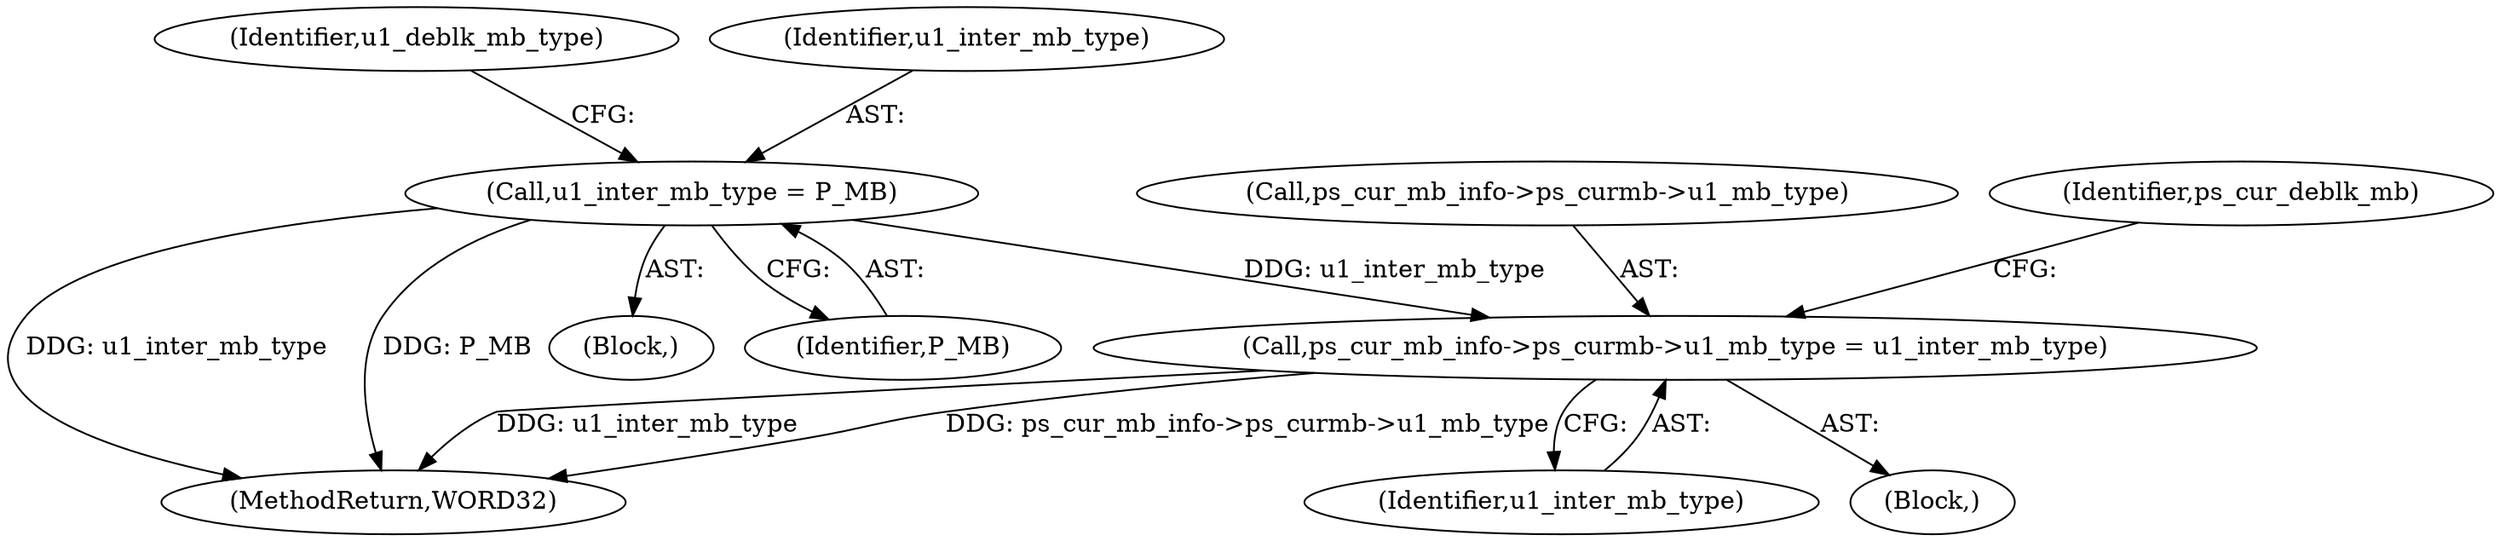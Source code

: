 digraph "0_Android_4a524d3a8ae9aa20c36430008e6bd429443f8f1d_1@pointer" {
"1001065" [label="(Call,ps_cur_mb_info->ps_curmb->u1_mb_type = u1_inter_mb_type)"];
"1000848" [label="(Call,u1_inter_mb_type = P_MB)"];
"1000850" [label="(Identifier,P_MB)"];
"1001066" [label="(Call,ps_cur_mb_info->ps_curmb->u1_mb_type)"];
"1000931" [label="(Block,)"];
"1000848" [label="(Call,u1_inter_mb_type = P_MB)"];
"1001284" [label="(MethodReturn,WORD32)"];
"1001065" [label="(Call,ps_cur_mb_info->ps_curmb->u1_mb_type = u1_inter_mb_type)"];
"1000852" [label="(Identifier,u1_deblk_mb_type)"];
"1000849" [label="(Identifier,u1_inter_mb_type)"];
"1001071" [label="(Identifier,u1_inter_mb_type)"];
"1001074" [label="(Identifier,ps_cur_deblk_mb)"];
"1000136" [label="(Block,)"];
"1001065" -> "1000931"  [label="AST: "];
"1001065" -> "1001071"  [label="CFG: "];
"1001066" -> "1001065"  [label="AST: "];
"1001071" -> "1001065"  [label="AST: "];
"1001074" -> "1001065"  [label="CFG: "];
"1001065" -> "1001284"  [label="DDG: ps_cur_mb_info->ps_curmb->u1_mb_type"];
"1001065" -> "1001284"  [label="DDG: u1_inter_mb_type"];
"1000848" -> "1001065"  [label="DDG: u1_inter_mb_type"];
"1000848" -> "1000136"  [label="AST: "];
"1000848" -> "1000850"  [label="CFG: "];
"1000849" -> "1000848"  [label="AST: "];
"1000850" -> "1000848"  [label="AST: "];
"1000852" -> "1000848"  [label="CFG: "];
"1000848" -> "1001284"  [label="DDG: u1_inter_mb_type"];
"1000848" -> "1001284"  [label="DDG: P_MB"];
}
